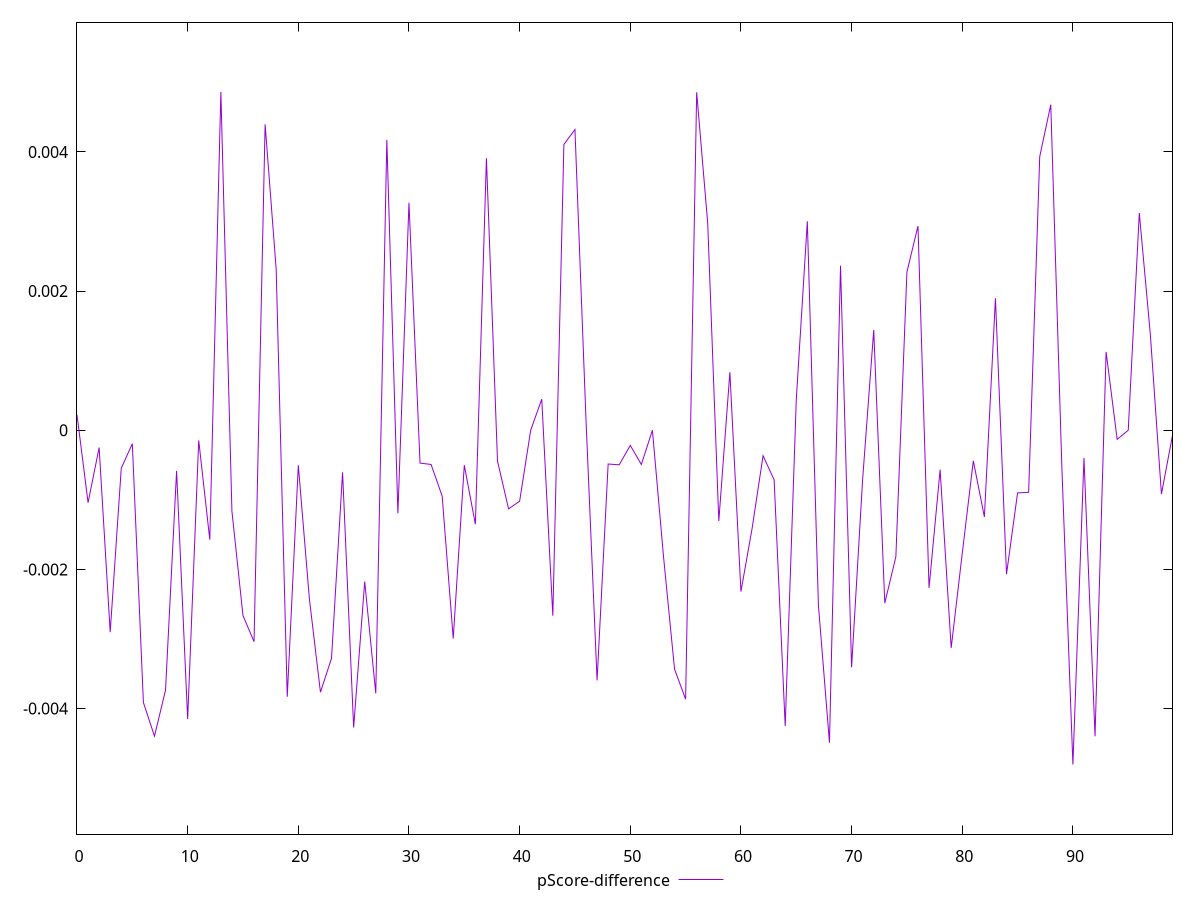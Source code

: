 reset

$pScoreDifference <<EOF
0 0.00022111111111111637
1 -0.0010411111111111593
2 -0.0002488888888888541
3 -0.0029022222222222505
4 -0.0005466666666666953
5 -0.00019333333333337865
6 -0.003912222222222206
7 -0.004396666666666604
8 -0.0037366666666666104
9 -0.0005844444444444985
10 -0.004151111111111105
11 -0.00014555555555550992
12 -0.001572222222222197
13 0.004862222222222212
14 -0.0011644444449080416
15 -0.002663333333333351
16 -0.0030388888888889243
17 0.004395555555555597
18 0.002312222222222271
19 -0.00383
20 -0.0005044444444444185
21 -0.0024222222222222145
22 -0.003764444444444459
23 -0.0032788888887606005
24 -0.0006044444444444075
25 -0.004272222222222233
26 -0.002175555555555597
27 -0.003781111111111013
28 0.004173333333333362
29 -0.001194444444444387
30 0.0032688888888888767
31 -0.0004722222222222072
32 -0.0004922222222222272
33 -0.0009466666666666512
34 -0.0029933333333332923
35 -0.0005022222222221817
36 -0.0013511111111110807
37 0.003908888888888851
38 -0.0004433333333333511
39 -0.0011299999999999644
40 -0.0010200000000000209
41 0
42 0.0004466666666667063
43 -0.0026655555555555877
44 0.004106666666666703
45 0.004321111111111109
46 0.000140000000000029
47 -0.0035944444444444557
48 -0.0004855555555555169
49 -0.0004966666666667008
50 -0.0002177777777777612
51 -0.0004922222222222272
52 0
53 -0.0018099999999999783
54 -0.0034344444444444067
55 -0.003865000000223495
56 0.004856666666666731
57 0.0029677777777777914
58 -0.0013055555555555598
59 0.0008333333333333526
60 -0.0023188888888888703
61 -0.0014199999999999768
62 -0.0003666666666666263
63 -0.0007133333333333436
64 -0.004251111111111094
65 0.000434444444444404
66 0.0030022222222222394
67 -0.0025100000000000122
68 -0.004489444445094248
69 0.0023650000003787586
70 -0.00340666666626932
71 -0.0007011111111111523
72 0.0014399999999999968
73 -0.0024844444444444003
74 -0.0018188888888889254
75 0.0022733333333333494
76 0.002934999999900656
77 -0.0022655555555556317
78 -0.0005666666666666043
79 -0.0031277777777777294
80 -0.0017699999999999383
81 -0.00043999999999999595
82 -0.0012455555555556108
83 0.0018966666666666576
84 -0.002068888888888898
85 -0.0009011111111111303
86 -0.0008922222222221832
87 0.003930833332706163
88 0.004678888888888899
89 -0.0005233333333333201
90 -0.0048044444444445
91 -0.00039722222213944836
92 -0.004397777777777723
93 0.0011255555555556018
94 -0.00013111111111108187
95 0
96 0.00312111111111113
97 0.0013716666669481015
98 -0.0009177777777777951
99 -0.00007444444444448806
EOF

set key outside below
set xrange [0:99]
set yrange [-0.0058044444444445:0.005862222222222212]
set trange [-0.0058044444444445:0.005862222222222212]
set terminal svg size 640, 500 enhanced background rgb 'white'
set output "report_00015_2021-02-09T16-11-33.973Z/uses-rel-preconnect/samples/pages+cached/pScore-difference/values.svg"

plot $pScoreDifference title "pScore-difference" with line

reset
